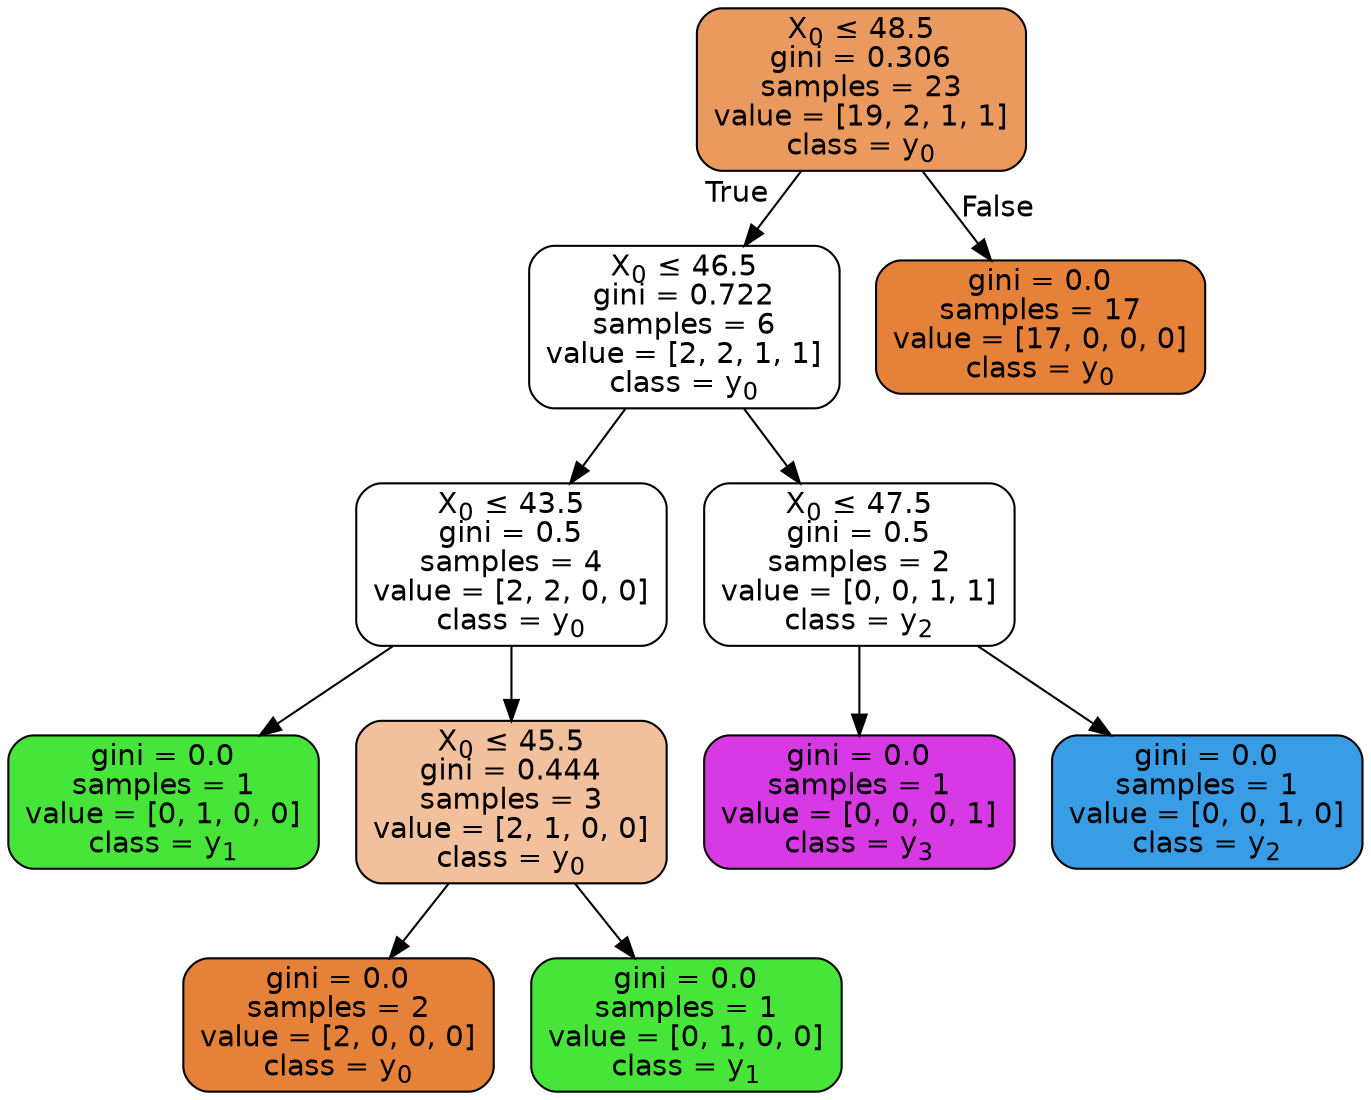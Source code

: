 digraph Tree {
node [shape=box, style="filled, rounded", color="black", fontname=helvetica] ;
edge [fontname=helvetica] ;
0 [label=<X<SUB>0</SUB> &le; 48.5<br/>gini = 0.306<br/>samples = 23<br/>value = [19, 2, 1, 1]<br/>class = y<SUB>0</SUB>>, fillcolor="#e58139ce"] ;
1 [label=<X<SUB>0</SUB> &le; 46.5<br/>gini = 0.722<br/>samples = 6<br/>value = [2, 2, 1, 1]<br/>class = y<SUB>0</SUB>>, fillcolor="#e5813900"] ;
0 -> 1 [labeldistance=2.5, labelangle=45, headlabel="True"] ;
2 [label=<X<SUB>0</SUB> &le; 43.5<br/>gini = 0.5<br/>samples = 4<br/>value = [2, 2, 0, 0]<br/>class = y<SUB>0</SUB>>, fillcolor="#e5813900"] ;
1 -> 2 ;
3 [label=<gini = 0.0<br/>samples = 1<br/>value = [0, 1, 0, 0]<br/>class = y<SUB>1</SUB>>, fillcolor="#47e539ff"] ;
2 -> 3 ;
4 [label=<X<SUB>0</SUB> &le; 45.5<br/>gini = 0.444<br/>samples = 3<br/>value = [2, 1, 0, 0]<br/>class = y<SUB>0</SUB>>, fillcolor="#e581397f"] ;
2 -> 4 ;
5 [label=<gini = 0.0<br/>samples = 2<br/>value = [2, 0, 0, 0]<br/>class = y<SUB>0</SUB>>, fillcolor="#e58139ff"] ;
4 -> 5 ;
6 [label=<gini = 0.0<br/>samples = 1<br/>value = [0, 1, 0, 0]<br/>class = y<SUB>1</SUB>>, fillcolor="#47e539ff"] ;
4 -> 6 ;
7 [label=<X<SUB>0</SUB> &le; 47.5<br/>gini = 0.5<br/>samples = 2<br/>value = [0, 0, 1, 1]<br/>class = y<SUB>2</SUB>>, fillcolor="#399de500"] ;
1 -> 7 ;
8 [label=<gini = 0.0<br/>samples = 1<br/>value = [0, 0, 0, 1]<br/>class = y<SUB>3</SUB>>, fillcolor="#d739e5ff"] ;
7 -> 8 ;
9 [label=<gini = 0.0<br/>samples = 1<br/>value = [0, 0, 1, 0]<br/>class = y<SUB>2</SUB>>, fillcolor="#399de5ff"] ;
7 -> 9 ;
10 [label=<gini = 0.0<br/>samples = 17<br/>value = [17, 0, 0, 0]<br/>class = y<SUB>0</SUB>>, fillcolor="#e58139ff"] ;
0 -> 10 [labeldistance=2.5, labelangle=-45, headlabel="False"] ;
}